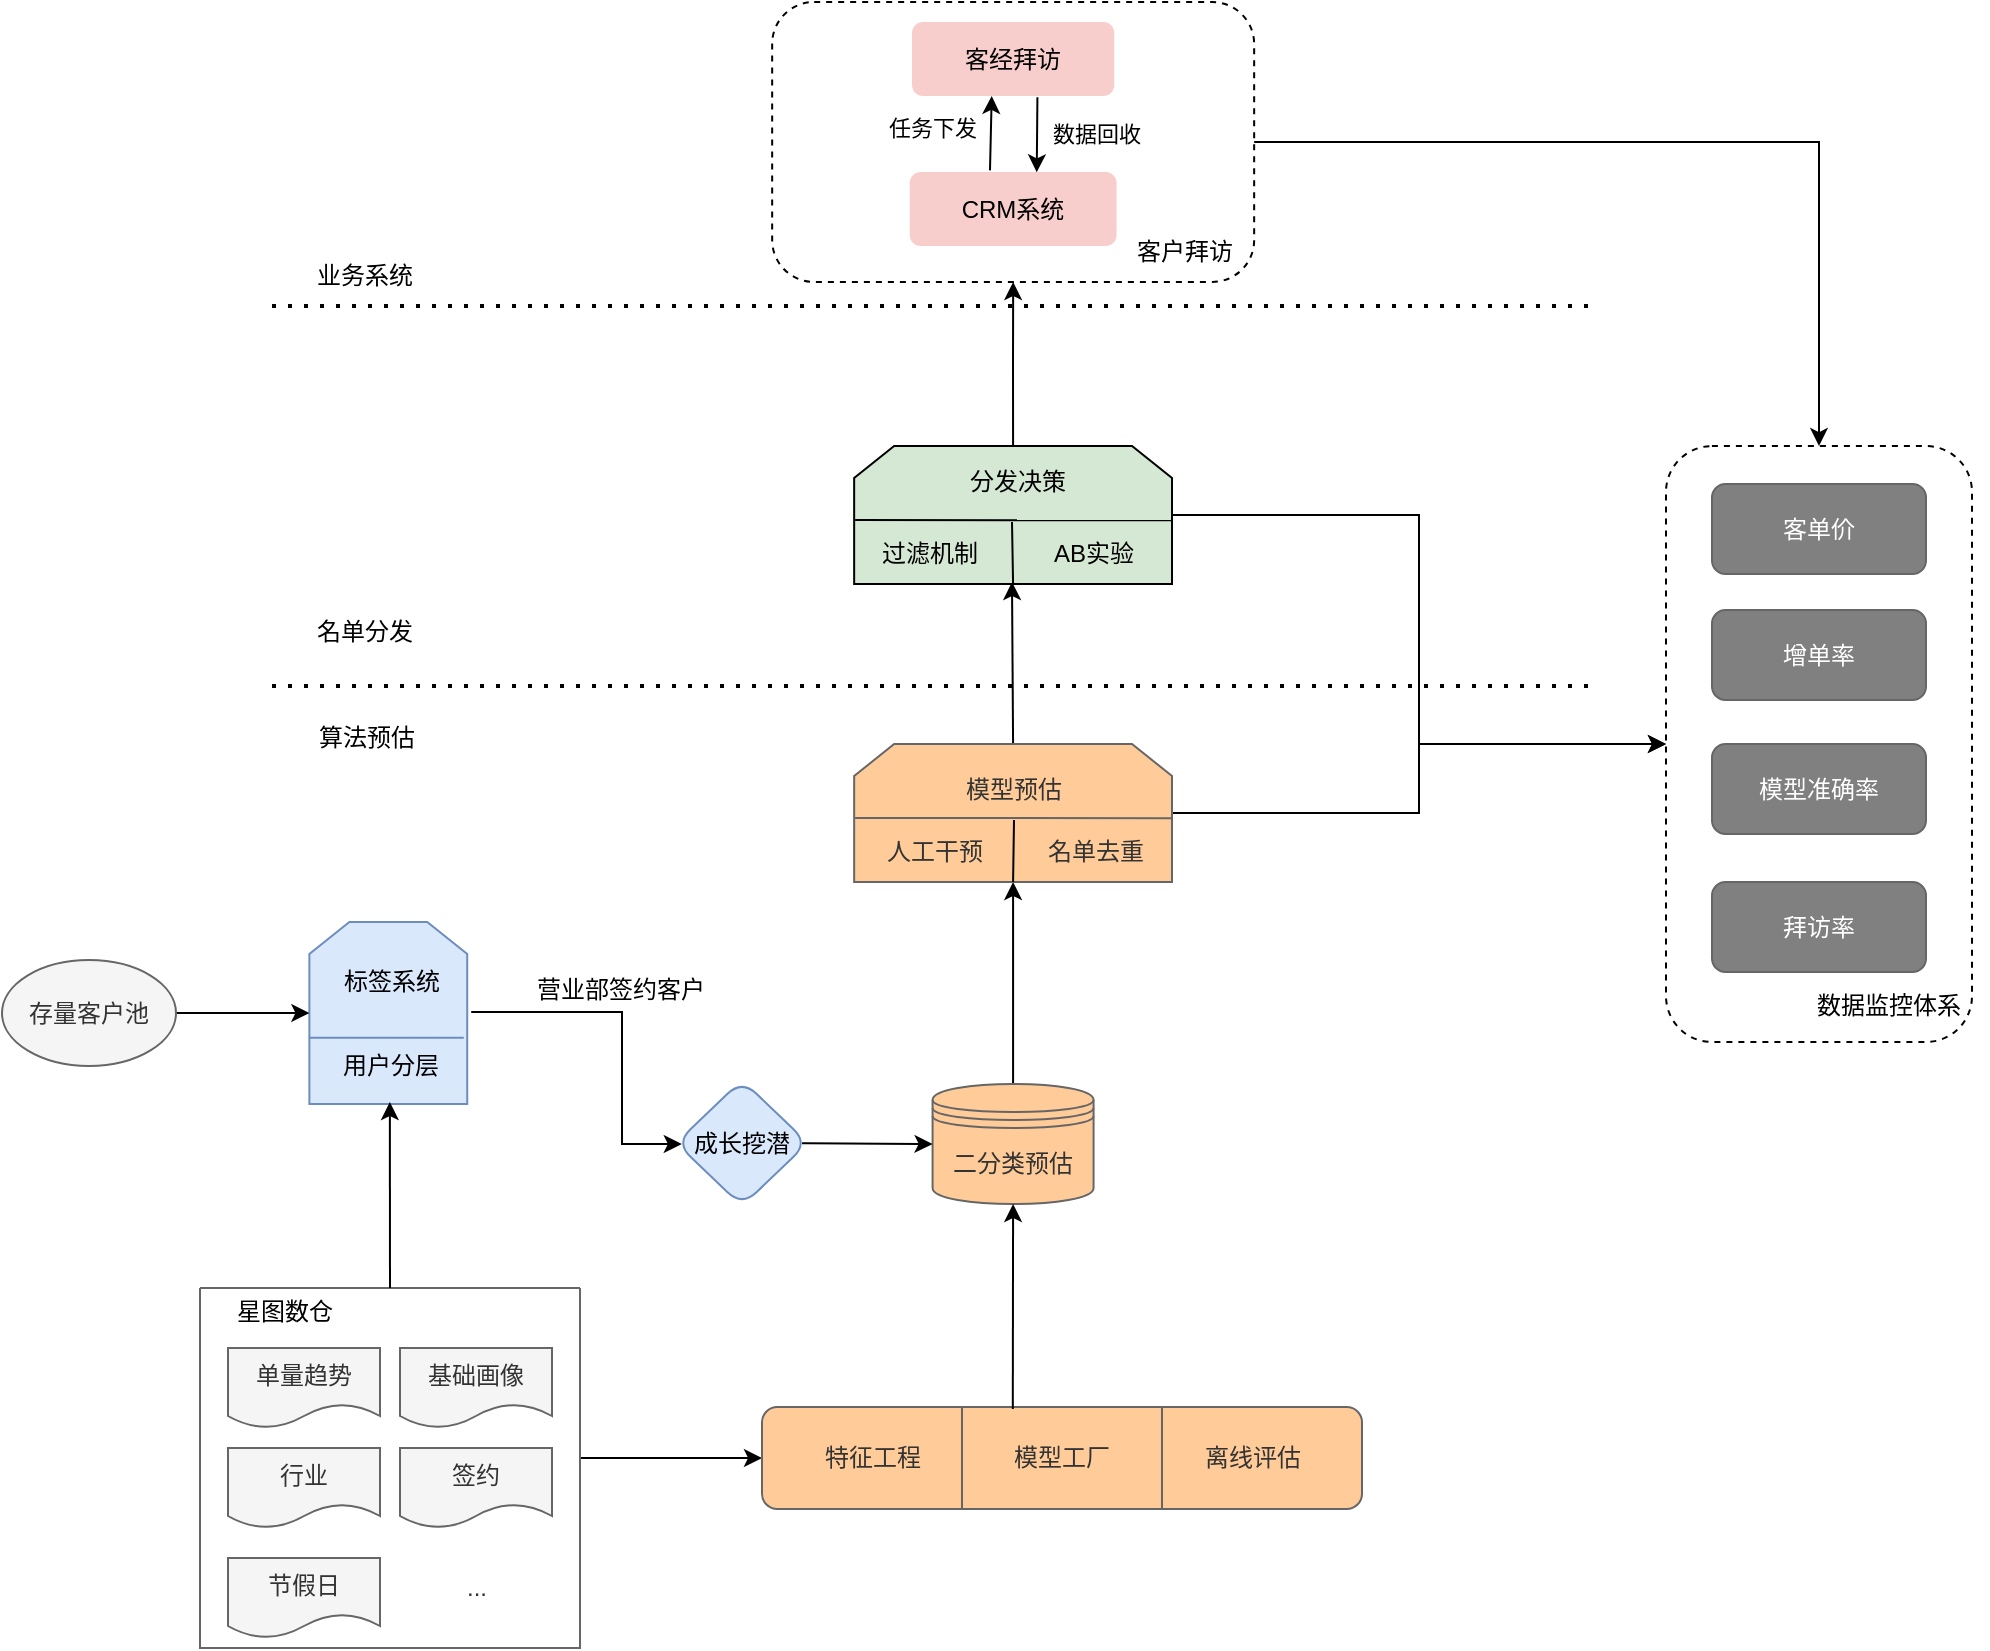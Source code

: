 <mxfile version="20.8.23" type="github">
  <diagram name="第 1 页" id="6jesLJs8gwc90mUtcWjR">
    <mxGraphModel dx="2070" dy="1327" grid="1" gridSize="10" guides="1" tooltips="1" connect="1" arrows="1" fold="1" page="1" pageScale="1" pageWidth="827" pageHeight="1169" math="0" shadow="0">
      <root>
        <mxCell id="0" />
        <mxCell id="1" parent="0" />
        <mxCell id="hYuFPZrj5cTID_84Zuv2-1" value="" style="rounded=1;whiteSpace=wrap;html=1;dashed=1;strokeColor=default;fontColor=#FFFFFF;fillColor=none;" vertex="1" parent="1">
          <mxGeometry x="882" y="302.04" width="153" height="297.96" as="geometry" />
        </mxCell>
        <mxCell id="hYuFPZrj5cTID_84Zuv2-2" value="" style="rounded=1;whiteSpace=wrap;html=1;strokeColor=default;fillColor=none;dashed=1;" vertex="1" parent="1">
          <mxGeometry x="435.08" y="80" width="241" height="140" as="geometry" />
        </mxCell>
        <mxCell id="hYuFPZrj5cTID_84Zuv2-3" style="edgeStyle=orthogonalEdgeStyle;rounded=0;orthogonalLoop=1;jettySize=auto;html=1;exitX=1;exitY=0.75;exitDx=0;exitDy=0;entryX=0;entryY=0.5;entryDx=0;entryDy=0;strokeWidth=1;" edge="1" parent="1" source="hYuFPZrj5cTID_84Zuv2-4" target="hYuFPZrj5cTID_84Zuv2-31">
          <mxGeometry relative="1" as="geometry">
            <Array as="points">
              <mxPoint x="339" y="808" />
            </Array>
          </mxGeometry>
        </mxCell>
        <mxCell id="hYuFPZrj5cTID_84Zuv2-4" value="" style="swimlane;startSize=0;rounded=1;arcSize=38;fillColor=#f5f5f5;fontColor=#333333;strokeColor=#666666;" vertex="1" parent="1">
          <mxGeometry x="149" y="723" width="190" height="180" as="geometry">
            <mxRectangle x="60" y="825" width="50" height="40" as="alternateBounds" />
          </mxGeometry>
        </mxCell>
        <mxCell id="hYuFPZrj5cTID_84Zuv2-5" value="单量趋势" style="shape=document;whiteSpace=wrap;html=1;boundedLbl=1;rounded=1;fillColor=#f5f5f5;fontColor=#333333;strokeColor=#666666;" vertex="1" parent="hYuFPZrj5cTID_84Zuv2-4">
          <mxGeometry x="14" y="30" width="76" height="40" as="geometry" />
        </mxCell>
        <mxCell id="hYuFPZrj5cTID_84Zuv2-6" value="基础画像" style="shape=document;whiteSpace=wrap;html=1;boundedLbl=1;rounded=1;fillColor=#f5f5f5;fontColor=#333333;strokeColor=#666666;" vertex="1" parent="hYuFPZrj5cTID_84Zuv2-4">
          <mxGeometry x="100" y="30" width="76" height="40" as="geometry" />
        </mxCell>
        <mxCell id="hYuFPZrj5cTID_84Zuv2-7" value="行业" style="shape=document;whiteSpace=wrap;html=1;boundedLbl=1;rounded=1;fillColor=#f5f5f5;fontColor=#333333;strokeColor=#666666;" vertex="1" parent="hYuFPZrj5cTID_84Zuv2-4">
          <mxGeometry x="14" y="80" width="76" height="40" as="geometry" />
        </mxCell>
        <mxCell id="hYuFPZrj5cTID_84Zuv2-8" value="签约" style="shape=document;whiteSpace=wrap;html=1;boundedLbl=1;rounded=1;fillColor=#f5f5f5;fontColor=#333333;strokeColor=#666666;" vertex="1" parent="hYuFPZrj5cTID_84Zuv2-4">
          <mxGeometry x="100" y="80" width="76" height="40" as="geometry" />
        </mxCell>
        <mxCell id="hYuFPZrj5cTID_84Zuv2-9" value="节假日" style="shape=document;whiteSpace=wrap;html=1;boundedLbl=1;rounded=1;fillColor=#f5f5f5;fontColor=#333333;strokeColor=#666666;" vertex="1" parent="hYuFPZrj5cTID_84Zuv2-4">
          <mxGeometry x="14" y="135" width="76" height="40" as="geometry" />
        </mxCell>
        <mxCell id="hYuFPZrj5cTID_84Zuv2-10" value="..." style="text;html=1;align=center;verticalAlign=middle;resizable=0;points=[];autosize=1;strokeColor=none;fillColor=none;fontColor=#333333;" vertex="1" parent="hYuFPZrj5cTID_84Zuv2-4">
          <mxGeometry x="123" y="135" width="30" height="30" as="geometry" />
        </mxCell>
        <mxCell id="hYuFPZrj5cTID_84Zuv2-11" style="edgeStyle=orthogonalEdgeStyle;rounded=0;orthogonalLoop=1;jettySize=auto;html=1;exitX=0.5;exitY=0;exitDx=0;exitDy=0;entryX=0.5;entryY=1;entryDx=0;entryDy=0;" edge="1" parent="1" source="hYuFPZrj5cTID_84Zuv2-12" target="hYuFPZrj5cTID_84Zuv2-25">
          <mxGeometry relative="1" as="geometry" />
        </mxCell>
        <mxCell id="hYuFPZrj5cTID_84Zuv2-12" value="二分类预估" style="shape=datastore;whiteSpace=wrap;html=1;rounded=1;glass=0;sketch=0;strokeWidth=1;fillColor=#FFCC99;fontColor=#333333;strokeColor=#666666;" vertex="1" parent="1">
          <mxGeometry x="515.29" y="621" width="80.5" height="60" as="geometry" />
        </mxCell>
        <mxCell id="hYuFPZrj5cTID_84Zuv2-13" value="&lt;font&gt;客经拜访&lt;/font&gt;" style="rounded=1;whiteSpace=wrap;html=1;glass=0;sketch=0;strokeWidth=1;fillColor=#f8cecc;strokeColor=none;fontColor=#000000;" vertex="1" parent="1">
          <mxGeometry x="505.01" y="90" width="101.13" height="37" as="geometry" />
        </mxCell>
        <mxCell id="hYuFPZrj5cTID_84Zuv2-14" value="" style="shape=loopLimit;whiteSpace=wrap;html=1;rounded=0;sketch=0;size=20;fillColor=#dae8fc;strokeColor=#6c8ebf;" vertex="1" parent="1">
          <mxGeometry x="203.69" y="540" width="78.92" height="91" as="geometry" />
        </mxCell>
        <mxCell id="hYuFPZrj5cTID_84Zuv2-16" style="edgeStyle=orthogonalEdgeStyle;rounded=0;orthogonalLoop=1;jettySize=auto;html=1;exitX=1;exitY=1;exitDx=0;exitDy=0;entryX=0.044;entryY=0.521;entryDx=0;entryDy=0;entryPerimeter=0;" edge="1" parent="1" source="hYuFPZrj5cTID_84Zuv2-18" target="hYuFPZrj5cTID_84Zuv2-49">
          <mxGeometry relative="1" as="geometry">
            <Array as="points">
              <mxPoint x="360" y="585" />
              <mxPoint x="360" y="651" />
              <mxPoint x="390" y="651" />
            </Array>
            <mxPoint x="390" y="630" as="targetPoint" />
          </mxGeometry>
        </mxCell>
        <mxCell id="hYuFPZrj5cTID_84Zuv2-18" value="标签系统" style="text;html=1;strokeColor=none;fillColor=none;align=center;verticalAlign=middle;whiteSpace=wrap;rounded=0;sketch=0;" vertex="1" parent="1">
          <mxGeometry x="204.61" y="555" width="80" height="30" as="geometry" />
        </mxCell>
        <mxCell id="hYuFPZrj5cTID_84Zuv2-19" value="" style="endArrow=none;html=1;rounded=0;exitX=-0.01;exitY=0.572;exitDx=0;exitDy=0;exitPerimeter=0;fillColor=#dae8fc;strokeColor=#6c8ebf;" edge="1" parent="1">
          <mxGeometry width="50" height="50" relative="1" as="geometry">
            <mxPoint x="203.4" y="597.9" as="sourcePoint" />
            <mxPoint x="280.9" y="597.9" as="targetPoint" />
          </mxGeometry>
        </mxCell>
        <mxCell id="hYuFPZrj5cTID_84Zuv2-20" value="用户分层" style="text;html=1;align=center;verticalAlign=middle;resizable=0;points=[];autosize=1;strokeColor=none;fillColor=none;" vertex="1" parent="1">
          <mxGeometry x="209.11" y="597" width="70" height="30" as="geometry" />
        </mxCell>
        <mxCell id="hYuFPZrj5cTID_84Zuv2-21" value="" style="endArrow=classic;html=1;rounded=0;strokeWidth=1;exitX=0.5;exitY=0;exitDx=0;exitDy=0;" edge="1" parent="1" source="hYuFPZrj5cTID_84Zuv2-4">
          <mxGeometry width="50" height="50" relative="1" as="geometry">
            <mxPoint x="340.92" y="552" as="sourcePoint" />
            <mxPoint x="243.92" y="630" as="targetPoint" />
          </mxGeometry>
        </mxCell>
        <mxCell id="hYuFPZrj5cTID_84Zuv2-22" value="" style="endArrow=none;dashed=1;html=1;dashPattern=1 3;strokeWidth=2;rounded=0;" edge="1" parent="1">
          <mxGeometry width="50" height="50" relative="1" as="geometry">
            <mxPoint x="185" y="422" as="sourcePoint" />
            <mxPoint x="845" y="422" as="targetPoint" />
          </mxGeometry>
        </mxCell>
        <mxCell id="hYuFPZrj5cTID_84Zuv2-23" style="edgeStyle=orthogonalEdgeStyle;rounded=0;orthogonalLoop=1;jettySize=auto;html=1;exitX=0.5;exitY=0;exitDx=0;exitDy=0;" edge="1" parent="1" source="hYuFPZrj5cTID_84Zuv2-25">
          <mxGeometry relative="1" as="geometry">
            <mxPoint x="555" y="370" as="targetPoint" />
          </mxGeometry>
        </mxCell>
        <mxCell id="hYuFPZrj5cTID_84Zuv2-24" style="edgeStyle=orthogonalEdgeStyle;rounded=0;orthogonalLoop=1;jettySize=auto;html=1;exitX=1;exitY=0.5;exitDx=0;exitDy=0;entryX=0;entryY=0.5;entryDx=0;entryDy=0;strokeColor=#000000;fontColor=#000000;" edge="1" parent="1" source="hYuFPZrj5cTID_84Zuv2-25" target="hYuFPZrj5cTID_84Zuv2-1">
          <mxGeometry relative="1" as="geometry" />
        </mxCell>
        <mxCell id="hYuFPZrj5cTID_84Zuv2-25" value="" style="shape=loopLimit;whiteSpace=wrap;html=1;rounded=0;sketch=0;size=20;container=0;fillColor=#FFCC99;fontColor=#333333;strokeColor=#666666;" vertex="1" parent="1">
          <mxGeometry x="476.08" y="451" width="158.92" height="69" as="geometry" />
        </mxCell>
        <mxCell id="hYuFPZrj5cTID_84Zuv2-26" value="" style="endArrow=none;html=1;rounded=0;entryX=0.999;entryY=0.538;entryDx=0;entryDy=0;exitX=0.003;exitY=0.536;exitDx=0;exitDy=0;exitPerimeter=0;entryPerimeter=0;fillColor=#f5f5f5;strokeColor=#666666;" edge="1" parent="1" source="hYuFPZrj5cTID_84Zuv2-25" target="hYuFPZrj5cTID_84Zuv2-25">
          <mxGeometry width="50" height="50" relative="1" as="geometry">
            <mxPoint x="476.08" y="490.087" as="sourcePoint" />
            <mxPoint x="596.92" y="489.221" as="targetPoint" />
          </mxGeometry>
        </mxCell>
        <mxCell id="hYuFPZrj5cTID_84Zuv2-27" value="名单去重" style="text;html=1;strokeColor=none;fillColor=none;align=center;verticalAlign=middle;whiteSpace=wrap;rounded=0;sketch=0;container=0;fontColor=#333333;" vertex="1" parent="1">
          <mxGeometry x="567.0" y="489.997" width="60.0" height="30.923" as="geometry" />
        </mxCell>
        <mxCell id="hYuFPZrj5cTID_84Zuv2-28" value="模型预估" style="text;html=1;strokeColor=none;fillColor=none;align=center;verticalAlign=middle;whiteSpace=wrap;rounded=0;sketch=0;container=0;fontColor=#333333;" vertex="1" parent="1">
          <mxGeometry x="501" y="458.04" width="110" height="30.92" as="geometry" />
        </mxCell>
        <mxCell id="hYuFPZrj5cTID_84Zuv2-29" value="人工干预" style="text;html=1;align=center;verticalAlign=middle;resizable=0;points=[];autosize=1;strokeColor=none;fillColor=none;container=0;fontColor=#333333;" vertex="1" parent="1">
          <mxGeometry x="480.58" y="489.997" width="70" height="30" as="geometry" />
        </mxCell>
        <mxCell id="hYuFPZrj5cTID_84Zuv2-31" value="模型工厂" style="shape=process;whiteSpace=wrap;html=1;backgroundOutline=1;rounded=1;glass=0;sketch=0;strokeWidth=1;size=0.333;fillColor=#FFCC99;fontColor=#333333;strokeColor=#666666;" vertex="1" parent="1">
          <mxGeometry x="430" y="782.5" width="300" height="51" as="geometry" />
        </mxCell>
        <mxCell id="hYuFPZrj5cTID_84Zuv2-32" value="特征工程" style="text;html=1;align=center;verticalAlign=middle;resizable=0;points=[];autosize=1;strokeColor=none;fillColor=none;fontColor=#333333;" vertex="1" parent="1">
          <mxGeometry x="450" y="793" width="70" height="30" as="geometry" />
        </mxCell>
        <mxCell id="hYuFPZrj5cTID_84Zuv2-33" value="离线评估" style="text;html=1;align=center;verticalAlign=middle;resizable=0;points=[];autosize=1;strokeColor=none;fillColor=none;fontColor=#333333;" vertex="1" parent="1">
          <mxGeometry x="640" y="793" width="70" height="30" as="geometry" />
        </mxCell>
        <mxCell id="hYuFPZrj5cTID_84Zuv2-34" value="算法预估" style="text;html=1;align=center;verticalAlign=middle;resizable=0;points=[];autosize=1;strokeColor=none;fillColor=none;" vertex="1" parent="1">
          <mxGeometry x="197" y="432.5" width="70" height="30" as="geometry" />
        </mxCell>
        <mxCell id="hYuFPZrj5cTID_84Zuv2-35" value="名单分发" style="text;html=1;align=center;verticalAlign=middle;resizable=0;points=[];autosize=1;strokeColor=none;fillColor=none;" vertex="1" parent="1">
          <mxGeometry x="196" y="380" width="70" height="30" as="geometry" />
        </mxCell>
        <mxCell id="hYuFPZrj5cTID_84Zuv2-36" value="星图数仓" style="text;html=1;align=center;verticalAlign=middle;resizable=0;points=[];autosize=1;strokeColor=none;fillColor=none;" vertex="1" parent="1">
          <mxGeometry x="156" y="720" width="70" height="30" as="geometry" />
        </mxCell>
        <mxCell id="hYuFPZrj5cTID_84Zuv2-37" value="" style="endArrow=none;dashed=1;html=1;dashPattern=1 3;strokeWidth=2;rounded=0;" edge="1" parent="1">
          <mxGeometry width="50" height="50" relative="1" as="geometry">
            <mxPoint x="185" y="232" as="sourcePoint" />
            <mxPoint x="845" y="232" as="targetPoint" />
          </mxGeometry>
        </mxCell>
        <mxCell id="hYuFPZrj5cTID_84Zuv2-38" value="业务系统" style="text;html=1;align=center;verticalAlign=middle;resizable=0;points=[];autosize=1;strokeColor=none;fillColor=none;" vertex="1" parent="1">
          <mxGeometry x="196" y="202" width="70" height="30" as="geometry" />
        </mxCell>
        <mxCell id="hYuFPZrj5cTID_84Zuv2-39" value="CRM系统" style="rounded=1;whiteSpace=wrap;html=1;glass=0;sketch=0;strokeWidth=1;fillColor=#f8cecc;strokeColor=none;" vertex="1" parent="1">
          <mxGeometry x="503.87" y="165" width="103.42" height="37" as="geometry" />
        </mxCell>
        <mxCell id="hYuFPZrj5cTID_84Zuv2-40" style="edgeStyle=orthogonalEdgeStyle;rounded=0;orthogonalLoop=1;jettySize=auto;html=1;exitX=1;exitY=0.5;exitDx=0;exitDy=0;entryX=0;entryY=0.5;entryDx=0;entryDy=0;" edge="1" parent="1" source="hYuFPZrj5cTID_84Zuv2-41" target="hYuFPZrj5cTID_84Zuv2-14">
          <mxGeometry relative="1" as="geometry" />
        </mxCell>
        <mxCell id="hYuFPZrj5cTID_84Zuv2-41" value="存量客户池" style="ellipse;whiteSpace=wrap;html=1;fillColor=#f5f5f5;fontColor=#333333;strokeColor=#666666;" vertex="1" parent="1">
          <mxGeometry x="50" y="559" width="87" height="53" as="geometry" />
        </mxCell>
        <mxCell id="hYuFPZrj5cTID_84Zuv2-48" style="edgeStyle=orthogonalEdgeStyle;rounded=0;orthogonalLoop=1;jettySize=auto;html=1;exitX=0.955;exitY=0.502;exitDx=0;exitDy=0;entryX=0;entryY=0.5;entryDx=0;entryDy=0;exitPerimeter=0;" edge="1" parent="1" source="hYuFPZrj5cTID_84Zuv2-49" target="hYuFPZrj5cTID_84Zuv2-12">
          <mxGeometry relative="1" as="geometry">
            <Array as="points">
              <mxPoint x="453" y="651" />
            </Array>
          </mxGeometry>
        </mxCell>
        <mxCell id="hYuFPZrj5cTID_84Zuv2-49" value="成长挖潜" style="rhombus;whiteSpace=wrap;html=1;rounded=1;fillColor=#dae8fc;strokeColor=#6c8ebf;" vertex="1" parent="1">
          <mxGeometry x="387" y="619" width="66" height="63" as="geometry" />
        </mxCell>
        <mxCell id="hYuFPZrj5cTID_84Zuv2-52" value="" style="endArrow=classic;html=1;rounded=0;entryX=0.5;entryY=1;entryDx=0;entryDy=0;exitX=0.418;exitY=0.02;exitDx=0;exitDy=0;exitPerimeter=0;" edge="1" parent="1" source="hYuFPZrj5cTID_84Zuv2-31" target="hYuFPZrj5cTID_84Zuv2-12">
          <mxGeometry width="50" height="50" relative="1" as="geometry">
            <mxPoint x="556" y="830" as="sourcePoint" />
            <mxPoint x="545" y="780" as="targetPoint" />
          </mxGeometry>
        </mxCell>
        <mxCell id="hYuFPZrj5cTID_84Zuv2-54" value="" style="endArrow=none;html=1;rounded=0;exitX=0.5;exitY=1;exitDx=0;exitDy=0;entryX=0.5;entryY=1;entryDx=0;entryDy=0;" edge="1" parent="1" source="hYuFPZrj5cTID_84Zuv2-25" target="hYuFPZrj5cTID_84Zuv2-28">
          <mxGeometry width="50" height="50" relative="1" as="geometry">
            <mxPoint x="545" y="540" as="sourcePoint" />
            <mxPoint x="555" y="490" as="targetPoint" />
          </mxGeometry>
        </mxCell>
        <mxCell id="hYuFPZrj5cTID_84Zuv2-55" style="edgeStyle=orthogonalEdgeStyle;rounded=0;orthogonalLoop=1;jettySize=auto;html=1;exitX=0.5;exitY=0;exitDx=0;exitDy=0;entryX=0.5;entryY=1;entryDx=0;entryDy=0;strokeColor=#000000;fontColor=#000000;" edge="1" parent="1" source="hYuFPZrj5cTID_84Zuv2-57" target="hYuFPZrj5cTID_84Zuv2-2">
          <mxGeometry relative="1" as="geometry">
            <mxPoint x="675.75" y="220" as="targetPoint" />
          </mxGeometry>
        </mxCell>
        <mxCell id="hYuFPZrj5cTID_84Zuv2-56" style="edgeStyle=orthogonalEdgeStyle;rounded=0;orthogonalLoop=1;jettySize=auto;html=1;exitX=1;exitY=0.5;exitDx=0;exitDy=0;entryX=0;entryY=0.5;entryDx=0;entryDy=0;strokeColor=#000000;fontColor=#000000;" edge="1" parent="1" source="hYuFPZrj5cTID_84Zuv2-57" target="hYuFPZrj5cTID_84Zuv2-1">
          <mxGeometry relative="1" as="geometry" />
        </mxCell>
        <mxCell id="hYuFPZrj5cTID_84Zuv2-57" value="" style="shape=loopLimit;whiteSpace=wrap;html=1;rounded=0;sketch=0;size=20;container=0;fillColor=#d5e8d4;strokeColor=#000000;" vertex="1" parent="1">
          <mxGeometry x="476.08" y="302.04" width="158.92" height="69" as="geometry" />
        </mxCell>
        <mxCell id="hYuFPZrj5cTID_84Zuv2-58" value="" style="endArrow=none;html=1;rounded=0;entryX=0.999;entryY=0.538;entryDx=0;entryDy=0;exitX=0.003;exitY=0.536;exitDx=0;exitDy=0;exitPerimeter=0;entryPerimeter=0;fillColor=#d5e8d4;strokeColor=#000000;" edge="1" parent="1" source="hYuFPZrj5cTID_84Zuv2-57" target="hYuFPZrj5cTID_84Zuv2-57">
          <mxGeometry width="50" height="50" relative="1" as="geometry">
            <mxPoint x="476.08" y="341.127" as="sourcePoint" />
            <mxPoint x="596.92" y="340.261" as="targetPoint" />
          </mxGeometry>
        </mxCell>
        <mxCell id="hYuFPZrj5cTID_84Zuv2-59" value="AB实验" style="text;html=1;strokeColor=none;fillColor=#d5e8d4;align=center;verticalAlign=middle;whiteSpace=wrap;rounded=0;sketch=0;container=0;" vertex="1" parent="1">
          <mxGeometry x="566" y="346" width="60" height="20" as="geometry" />
        </mxCell>
        <mxCell id="hYuFPZrj5cTID_84Zuv2-60" value="分发决策" style="text;html=1;strokeColor=none;fillColor=#d5e8d4;align=center;verticalAlign=middle;whiteSpace=wrap;rounded=0;sketch=0;container=0;" vertex="1" parent="1">
          <mxGeometry x="501" y="309.08" width="114" height="20.92" as="geometry" />
        </mxCell>
        <mxCell id="hYuFPZrj5cTID_84Zuv2-61" value="" style="endArrow=none;html=1;rounded=0;exitX=0.5;exitY=1;exitDx=0;exitDy=0;fillColor=#d5e8d4;strokeColor=#000000;" edge="1" parent="1" source="hYuFPZrj5cTID_84Zuv2-57">
          <mxGeometry width="50" height="50" relative="1" as="geometry">
            <mxPoint x="545" y="391.04" as="sourcePoint" />
            <mxPoint x="555" y="340" as="targetPoint" />
          </mxGeometry>
        </mxCell>
        <mxCell id="hYuFPZrj5cTID_84Zuv2-62" value="过滤机制" style="text;html=1;strokeColor=none;fillColor=#d5e8d4;align=center;verticalAlign=middle;whiteSpace=wrap;rounded=0;sketch=0;container=0;" vertex="1" parent="1">
          <mxGeometry x="484" y="346" width="60" height="20" as="geometry" />
        </mxCell>
        <mxCell id="hYuFPZrj5cTID_84Zuv2-63" value="客户拜访" style="text;html=1;align=center;verticalAlign=middle;resizable=0;points=[];autosize=1;strokeColor=none;fillColor=none;fontColor=#000000;" vertex="1" parent="1">
          <mxGeometry x="605.58" y="190" width="70" height="30" as="geometry" />
        </mxCell>
        <mxCell id="hYuFPZrj5cTID_84Zuv2-64" style="edgeStyle=orthogonalEdgeStyle;rounded=0;orthogonalLoop=1;jettySize=auto;html=1;exitX=1;exitY=0.5;exitDx=0;exitDy=0;entryX=0.5;entryY=0;entryDx=0;entryDy=0;strokeColor=#000000;fontColor=#000000;" edge="1" parent="1" source="hYuFPZrj5cTID_84Zuv2-2" target="hYuFPZrj5cTID_84Zuv2-1">
          <mxGeometry relative="1" as="geometry">
            <mxPoint x="796.25" y="150" as="sourcePoint" />
          </mxGeometry>
        </mxCell>
        <mxCell id="hYuFPZrj5cTID_84Zuv2-65" value="增单率" style="rounded=1;whiteSpace=wrap;html=1;fillColor=#808080;fontColor=#FFFFFF;strokeColor=#666666;" vertex="1" parent="1">
          <mxGeometry x="905" y="384" width="107" height="45" as="geometry" />
        </mxCell>
        <mxCell id="hYuFPZrj5cTID_84Zuv2-66" value="客单价" style="rounded=1;whiteSpace=wrap;html=1;fillColor=#808080;fontColor=#FFFFFF;strokeColor=#666666;" vertex="1" parent="1">
          <mxGeometry x="905" y="321" width="107" height="45" as="geometry" />
        </mxCell>
        <mxCell id="hYuFPZrj5cTID_84Zuv2-67" value="模型准确率" style="rounded=1;whiteSpace=wrap;html=1;fillColor=#808080;fontColor=#FFFFFF;strokeColor=#666666;" vertex="1" parent="1">
          <mxGeometry x="905" y="451" width="107" height="45" as="geometry" />
        </mxCell>
        <mxCell id="hYuFPZrj5cTID_84Zuv2-68" value="数据监控体系" style="text;html=1;align=center;verticalAlign=middle;resizable=0;points=[];autosize=1;strokeColor=none;fillColor=none;fontColor=#000000;" vertex="1" parent="1">
          <mxGeometry x="943" y="567" width="100" height="30" as="geometry" />
        </mxCell>
        <mxCell id="hYuFPZrj5cTID_84Zuv2-69" value="拜访率" style="rounded=1;whiteSpace=wrap;html=1;fillColor=#808080;fontColor=#FFFFFF;strokeColor=#666666;" vertex="1" parent="1">
          <mxGeometry x="905" y="520" width="107" height="45" as="geometry" />
        </mxCell>
        <mxCell id="hYuFPZrj5cTID_84Zuv2-70" value="" style="endArrow=classic;html=1;rounded=0;entryX=0.394;entryY=0.999;entryDx=0;entryDy=0;exitX=0.388;exitY=-0.022;exitDx=0;exitDy=0;entryPerimeter=0;exitPerimeter=0;" edge="1" parent="1" source="hYuFPZrj5cTID_84Zuv2-39" target="hYuFPZrj5cTID_84Zuv2-13">
          <mxGeometry width="50" height="50" relative="1" as="geometry">
            <mxPoint x="545" y="180" as="sourcePoint" />
            <mxPoint x="595" y="130" as="targetPoint" />
          </mxGeometry>
        </mxCell>
        <mxCell id="hYuFPZrj5cTID_84Zuv2-71" value="任务下发" style="edgeLabel;html=1;align=center;verticalAlign=middle;resizable=0;points=[];" vertex="1" connectable="0" parent="hYuFPZrj5cTID_84Zuv2-70">
          <mxGeometry x="0.48" relative="1" as="geometry">
            <mxPoint x="-30" y="6" as="offset" />
          </mxGeometry>
        </mxCell>
        <mxCell id="hYuFPZrj5cTID_84Zuv2-72" value="" style="endArrow=classic;html=1;rounded=0;entryX=0.614;entryY=0.004;entryDx=0;entryDy=0;exitX=0.62;exitY=1.017;exitDx=0;exitDy=0;exitPerimeter=0;entryPerimeter=0;" edge="1" parent="1" source="hYuFPZrj5cTID_84Zuv2-13" target="hYuFPZrj5cTID_84Zuv2-39">
          <mxGeometry width="50" height="50" relative="1" as="geometry">
            <mxPoint x="545" y="180" as="sourcePoint" />
            <mxPoint x="595" y="130" as="targetPoint" />
          </mxGeometry>
        </mxCell>
        <mxCell id="hYuFPZrj5cTID_84Zuv2-73" value="数据回收" style="edgeLabel;html=1;align=center;verticalAlign=middle;resizable=0;points=[];" vertex="1" connectable="0" parent="hYuFPZrj5cTID_84Zuv2-72">
          <mxGeometry x="0.055" y="1" relative="1" as="geometry">
            <mxPoint x="28" y="-2" as="offset" />
          </mxGeometry>
        </mxCell>
        <mxCell id="hYuFPZrj5cTID_84Zuv2-74" value="营业部签约客户" style="text;html=1;align=center;verticalAlign=middle;resizable=0;points=[];autosize=1;strokeColor=none;fillColor=none;" vertex="1" parent="1">
          <mxGeometry x="304" y="559" width="110" height="30" as="geometry" />
        </mxCell>
      </root>
    </mxGraphModel>
  </diagram>
</mxfile>
